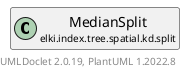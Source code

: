 @startuml
    remove .*\.(Instance|Par|Parameterizer|Factory)$
    set namespaceSeparator none
    hide empty fields
    hide empty methods

    class "<size:14>MedianSplit.Par\n<size:10>elki.index.tree.spatial.kd.split" as elki.index.tree.spatial.kd.split.MedianSplit.Par [[MedianSplit.Par.html]] {
        +make(): MedianSplit
    }

    interface "<size:14>Parameterizer\n<size:10>elki.utilities.optionhandling" as elki.utilities.optionhandling.Parameterizer [[../../../../../utilities/optionhandling/Parameterizer.html]] {
        {abstract} +make(): Object
    }
    class "<size:14>MedianSplit\n<size:10>elki.index.tree.spatial.kd.split" as elki.index.tree.spatial.kd.split.MedianSplit [[MedianSplit.html]]

    elki.utilities.optionhandling.Parameterizer <|.. elki.index.tree.spatial.kd.split.MedianSplit.Par
    elki.index.tree.spatial.kd.split.MedianSplit +-- elki.index.tree.spatial.kd.split.MedianSplit.Par

    center footer UMLDoclet 2.0.19, PlantUML 1.2022.8
@enduml
